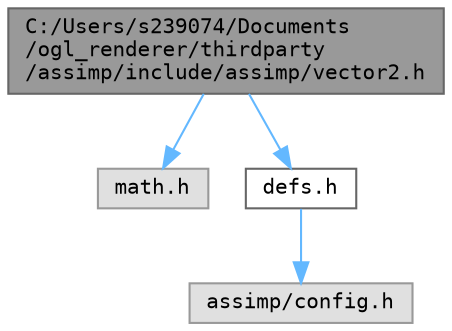 digraph "C:/Users/s239074/Documents/ogl_renderer/thirdparty/assimp/include/assimp/vector2.h"
{
 // LATEX_PDF_SIZE
  bgcolor="transparent";
  edge [fontname=Terminal,fontsize=10,labelfontname=Helvetica,labelfontsize=10];
  node [fontname=Terminal,fontsize=10,shape=box,height=0.2,width=0.4];
  Node1 [label="C:/Users/s239074/Documents\l/ogl_renderer/thirdparty\l/assimp/include/assimp/vector2.h",height=0.2,width=0.4,color="gray40", fillcolor="grey60", style="filled", fontcolor="black",tooltip="2D vector structure, including operators when compiling in C++"];
  Node1 -> Node2 [color="steelblue1",style="solid"];
  Node2 [label="math.h",height=0.2,width=0.4,color="grey60", fillcolor="#E0E0E0", style="filled",tooltip=" "];
  Node1 -> Node3 [color="steelblue1",style="solid"];
  Node3 [label="defs.h",height=0.2,width=0.4,color="grey40", fillcolor="white", style="filled",URL="$include_2assimp_2defs_8h.html",tooltip="Assimp build configuration setup. See the notes in the comment blocks to find out how to customize yo..."];
  Node3 -> Node4 [color="steelblue1",style="solid"];
  Node4 [label="assimp/config.h",height=0.2,width=0.4,color="grey60", fillcolor="#E0E0E0", style="filled",tooltip=" "];
}

